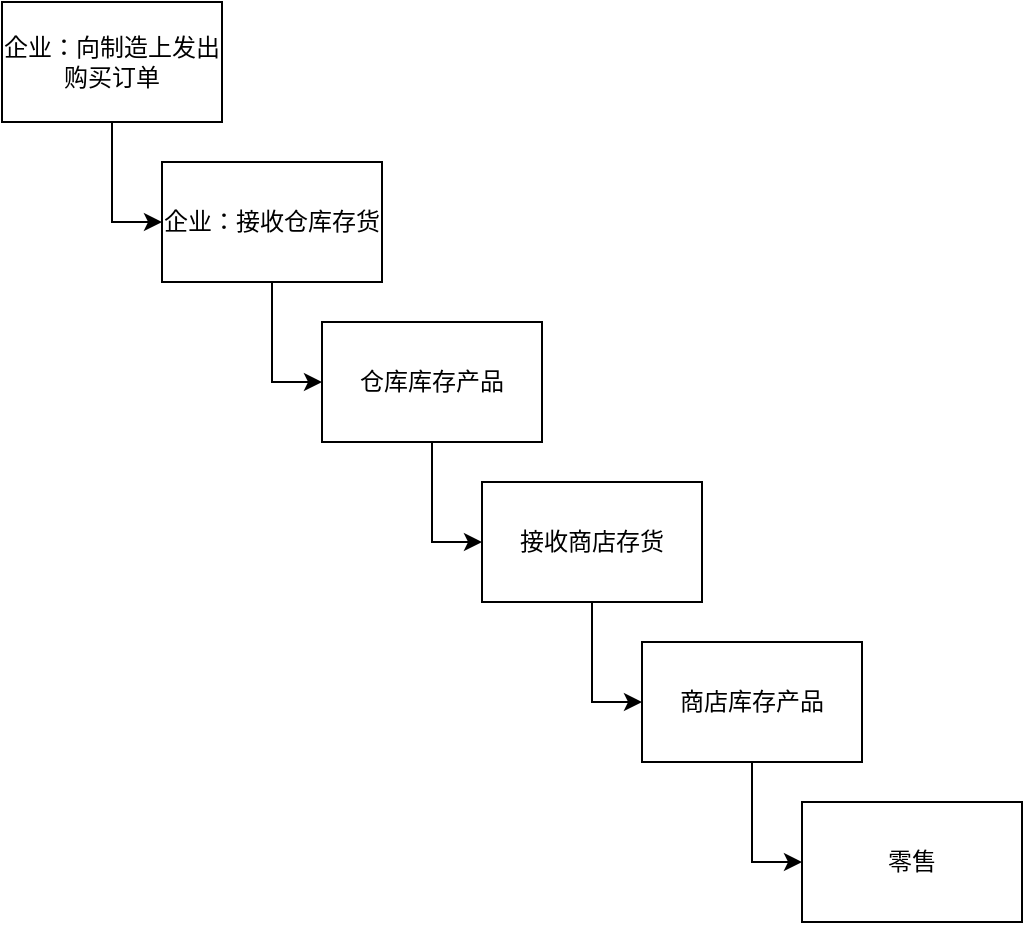 <mxfile version="12.6.5" type="device"><diagram id="O581RQDa9pe_CYucPpse" name="Page-1"><mxGraphModel dx="1024" dy="592" grid="1" gridSize="10" guides="1" tooltips="1" connect="1" arrows="1" fold="1" page="1" pageScale="1" pageWidth="2339" pageHeight="3300" math="0" shadow="0"><root><mxCell id="0"/><mxCell id="1" parent="0"/><mxCell id="hxd9uTPpcaHUB28ZN4QF-5" style="edgeStyle=orthogonalEdgeStyle;rounded=0;orthogonalLoop=1;jettySize=auto;html=1;entryX=0;entryY=0.5;entryDx=0;entryDy=0;" edge="1" parent="1" source="hxd9uTPpcaHUB28ZN4QF-1" target="hxd9uTPpcaHUB28ZN4QF-2"><mxGeometry relative="1" as="geometry"/></mxCell><mxCell id="hxd9uTPpcaHUB28ZN4QF-1" value="企业：向制造上发出购买订单" style="rounded=0;whiteSpace=wrap;html=1;" vertex="1" parent="1"><mxGeometry x="80" y="80" width="110" height="60" as="geometry"/></mxCell><mxCell id="hxd9uTPpcaHUB28ZN4QF-6" style="edgeStyle=orthogonalEdgeStyle;rounded=0;orthogonalLoop=1;jettySize=auto;html=1;entryX=0;entryY=0.5;entryDx=0;entryDy=0;" edge="1" parent="1" source="hxd9uTPpcaHUB28ZN4QF-2" target="hxd9uTPpcaHUB28ZN4QF-3"><mxGeometry relative="1" as="geometry"/></mxCell><mxCell id="hxd9uTPpcaHUB28ZN4QF-2" value="企业：接收仓库存货" style="rounded=0;whiteSpace=wrap;html=1;" vertex="1" parent="1"><mxGeometry x="160" y="160" width="110" height="60" as="geometry"/></mxCell><mxCell id="hxd9uTPpcaHUB28ZN4QF-7" style="edgeStyle=orthogonalEdgeStyle;rounded=0;orthogonalLoop=1;jettySize=auto;html=1;entryX=0;entryY=0.5;entryDx=0;entryDy=0;" edge="1" parent="1" source="hxd9uTPpcaHUB28ZN4QF-3" target="hxd9uTPpcaHUB28ZN4QF-4"><mxGeometry relative="1" as="geometry"/></mxCell><mxCell id="hxd9uTPpcaHUB28ZN4QF-3" value="仓库库存产品" style="rounded=0;whiteSpace=wrap;html=1;" vertex="1" parent="1"><mxGeometry x="240" y="240" width="110" height="60" as="geometry"/></mxCell><mxCell id="hxd9uTPpcaHUB28ZN4QF-9" style="edgeStyle=orthogonalEdgeStyle;rounded=0;orthogonalLoop=1;jettySize=auto;html=1;entryX=0;entryY=0.5;entryDx=0;entryDy=0;" edge="1" parent="1" source="hxd9uTPpcaHUB28ZN4QF-4" target="hxd9uTPpcaHUB28ZN4QF-8"><mxGeometry relative="1" as="geometry"/></mxCell><mxCell id="hxd9uTPpcaHUB28ZN4QF-4" value="接收商店存货" style="rounded=0;whiteSpace=wrap;html=1;" vertex="1" parent="1"><mxGeometry x="320" y="320" width="110" height="60" as="geometry"/></mxCell><mxCell id="hxd9uTPpcaHUB28ZN4QF-11" style="edgeStyle=orthogonalEdgeStyle;rounded=0;orthogonalLoop=1;jettySize=auto;html=1;entryX=0;entryY=0.5;entryDx=0;entryDy=0;" edge="1" parent="1" source="hxd9uTPpcaHUB28ZN4QF-8" target="hxd9uTPpcaHUB28ZN4QF-10"><mxGeometry relative="1" as="geometry"/></mxCell><mxCell id="hxd9uTPpcaHUB28ZN4QF-8" value="商店库存产品" style="rounded=0;whiteSpace=wrap;html=1;" vertex="1" parent="1"><mxGeometry x="400" y="400" width="110" height="60" as="geometry"/></mxCell><mxCell id="hxd9uTPpcaHUB28ZN4QF-10" value="零售" style="rounded=0;whiteSpace=wrap;html=1;" vertex="1" parent="1"><mxGeometry x="480" y="480" width="110" height="60" as="geometry"/></mxCell></root></mxGraphModel></diagram></mxfile>